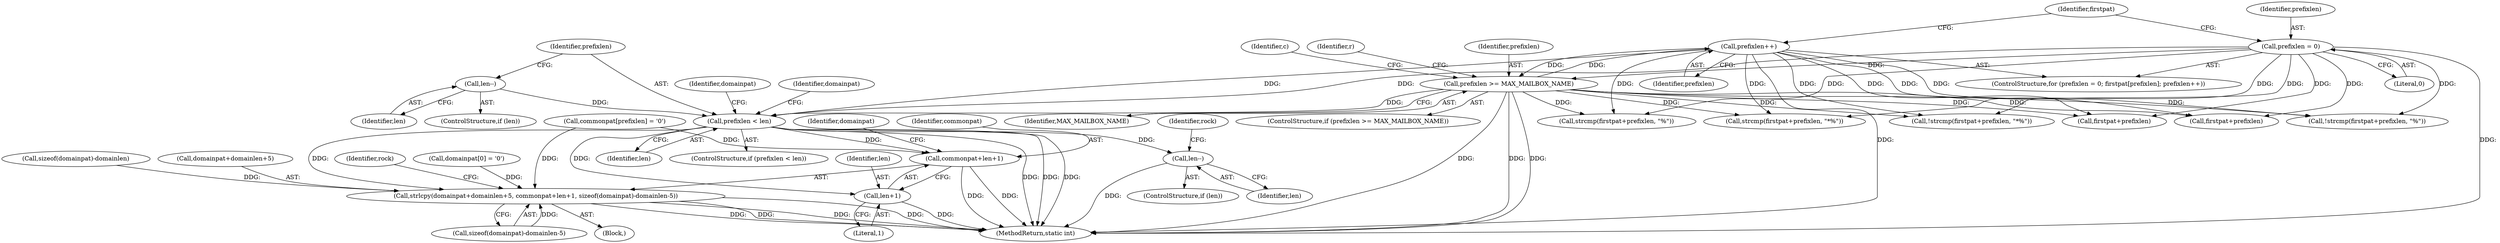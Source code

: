 digraph "1_cyrus-imapd_6bd33275368edfa71ae117de895488584678ac79@del" {
"1000626" [label="(Call,prefixlen < len)"];
"1000335" [label="(Call,prefixlen++)"];
"1000339" [label="(Call,prefixlen >= MAX_MAILBOX_NAME)"];
"1000329" [label="(Call,prefixlen = 0)"];
"1000622" [label="(Call,len--)"];
"1000650" [label="(Call,strlcpy(domainpat+domainlen+5, commonpat+len+1, sizeof(domainpat)-domainlen-5))"];
"1000656" [label="(Call,commonpat+len+1)"];
"1000658" [label="(Call,len+1)"];
"1000704" [label="(Call,len--)"];
"1000340" [label="(Identifier,prefixlen)"];
"1000336" [label="(Identifier,prefixlen)"];
"1000661" [label="(Call,sizeof(domainpat)-domainlen-5)"];
"1000429" [label="(Call,strcmp(firstpat+prefixlen, \"*%\"))"];
"1000330" [label="(Identifier,prefixlen)"];
"1000657" [label="(Identifier,commonpat)"];
"1000659" [label="(Identifier,len)"];
"1000430" [label="(Call,firstpat+prefixlen)"];
"1000349" [label="(Identifier,c)"];
"1000626" [label="(Call,prefixlen < len)"];
"1000622" [label="(Call,len--)"];
"1000341" [label="(Identifier,MAX_MAILBOX_NAME)"];
"1000640" [label="(Block,)"];
"1000656" [label="(Call,commonpat+len+1)"];
"1000331" [label="(Literal,0)"];
"1000403" [label="(Call,commonpat[prefixlen] = '\0')"];
"1000623" [label="(Identifier,len)"];
"1000417" [label="(Call,strcmp(firstpat+prefixlen, \"%\"))"];
"1000709" [label="(Identifier,rock)"];
"1000620" [label="(ControlStructure,if (len))"];
"1000338" [label="(ControlStructure,if (prefixlen >= MAX_MAILBOX_NAME))"];
"1000339" [label="(Call,prefixlen >= MAX_MAILBOX_NAME)"];
"1000632" [label="(Identifier,domainpat)"];
"1000772" [label="(MethodReturn,static int)"];
"1000328" [label="(ControlStructure,for (prefixlen = 0; firstpat[prefixlen]; prefixlen++))"];
"1000333" [label="(Identifier,firstpat)"];
"1000428" [label="(Call,!strcmp(firstpat+prefixlen, \"*%\"))"];
"1000335" [label="(Call,prefixlen++)"];
"1000329" [label="(Call,prefixlen = 0)"];
"1000625" [label="(ControlStructure,if (prefixlen < len))"];
"1000236" [label="(Call,domainpat[0] = '\0')"];
"1000628" [label="(Identifier,len)"];
"1000663" [label="(Identifier,domainpat)"];
"1000702" [label="(ControlStructure,if (len))"];
"1000646" [label="(Call,sizeof(domainpat)-domainlen)"];
"1000658" [label="(Call,len+1)"];
"1000705" [label="(Identifier,len)"];
"1000650" [label="(Call,strlcpy(domainpat+domainlen+5, commonpat+len+1, sizeof(domainpat)-domainlen-5))"];
"1000418" [label="(Call,firstpat+prefixlen)"];
"1000344" [label="(Identifier,r)"];
"1000416" [label="(Call,!strcmp(firstpat+prefixlen, \"%\"))"];
"1000651" [label="(Call,domainpat+domainlen+5)"];
"1000704" [label="(Call,len--)"];
"1000643" [label="(Identifier,domainpat)"];
"1000627" [label="(Identifier,prefixlen)"];
"1000669" [label="(Identifier,rock)"];
"1000660" [label="(Literal,1)"];
"1000626" -> "1000625"  [label="AST: "];
"1000626" -> "1000628"  [label="CFG: "];
"1000627" -> "1000626"  [label="AST: "];
"1000628" -> "1000626"  [label="AST: "];
"1000632" -> "1000626"  [label="CFG: "];
"1000643" -> "1000626"  [label="CFG: "];
"1000626" -> "1000772"  [label="DDG: "];
"1000626" -> "1000772"  [label="DDG: "];
"1000626" -> "1000772"  [label="DDG: "];
"1000335" -> "1000626"  [label="DDG: "];
"1000329" -> "1000626"  [label="DDG: "];
"1000339" -> "1000626"  [label="DDG: "];
"1000622" -> "1000626"  [label="DDG: "];
"1000626" -> "1000650"  [label="DDG: "];
"1000626" -> "1000656"  [label="DDG: "];
"1000626" -> "1000658"  [label="DDG: "];
"1000626" -> "1000704"  [label="DDG: "];
"1000335" -> "1000328"  [label="AST: "];
"1000335" -> "1000336"  [label="CFG: "];
"1000336" -> "1000335"  [label="AST: "];
"1000333" -> "1000335"  [label="CFG: "];
"1000335" -> "1000772"  [label="DDG: "];
"1000339" -> "1000335"  [label="DDG: "];
"1000335" -> "1000339"  [label="DDG: "];
"1000335" -> "1000416"  [label="DDG: "];
"1000335" -> "1000417"  [label="DDG: "];
"1000335" -> "1000418"  [label="DDG: "];
"1000335" -> "1000428"  [label="DDG: "];
"1000335" -> "1000429"  [label="DDG: "];
"1000335" -> "1000430"  [label="DDG: "];
"1000339" -> "1000338"  [label="AST: "];
"1000339" -> "1000341"  [label="CFG: "];
"1000340" -> "1000339"  [label="AST: "];
"1000341" -> "1000339"  [label="AST: "];
"1000344" -> "1000339"  [label="CFG: "];
"1000349" -> "1000339"  [label="CFG: "];
"1000339" -> "1000772"  [label="DDG: "];
"1000339" -> "1000772"  [label="DDG: "];
"1000339" -> "1000772"  [label="DDG: "];
"1000329" -> "1000339"  [label="DDG: "];
"1000339" -> "1000416"  [label="DDG: "];
"1000339" -> "1000417"  [label="DDG: "];
"1000339" -> "1000418"  [label="DDG: "];
"1000339" -> "1000428"  [label="DDG: "];
"1000339" -> "1000429"  [label="DDG: "];
"1000339" -> "1000430"  [label="DDG: "];
"1000329" -> "1000328"  [label="AST: "];
"1000329" -> "1000331"  [label="CFG: "];
"1000330" -> "1000329"  [label="AST: "];
"1000331" -> "1000329"  [label="AST: "];
"1000333" -> "1000329"  [label="CFG: "];
"1000329" -> "1000772"  [label="DDG: "];
"1000329" -> "1000416"  [label="DDG: "];
"1000329" -> "1000417"  [label="DDG: "];
"1000329" -> "1000418"  [label="DDG: "];
"1000329" -> "1000428"  [label="DDG: "];
"1000329" -> "1000429"  [label="DDG: "];
"1000329" -> "1000430"  [label="DDG: "];
"1000622" -> "1000620"  [label="AST: "];
"1000622" -> "1000623"  [label="CFG: "];
"1000623" -> "1000622"  [label="AST: "];
"1000627" -> "1000622"  [label="CFG: "];
"1000650" -> "1000640"  [label="AST: "];
"1000650" -> "1000661"  [label="CFG: "];
"1000651" -> "1000650"  [label="AST: "];
"1000656" -> "1000650"  [label="AST: "];
"1000661" -> "1000650"  [label="AST: "];
"1000669" -> "1000650"  [label="CFG: "];
"1000650" -> "1000772"  [label="DDG: "];
"1000650" -> "1000772"  [label="DDG: "];
"1000650" -> "1000772"  [label="DDG: "];
"1000650" -> "1000772"  [label="DDG: "];
"1000236" -> "1000650"  [label="DDG: "];
"1000646" -> "1000650"  [label="DDG: "];
"1000403" -> "1000650"  [label="DDG: "];
"1000661" -> "1000650"  [label="DDG: "];
"1000656" -> "1000658"  [label="CFG: "];
"1000657" -> "1000656"  [label="AST: "];
"1000658" -> "1000656"  [label="AST: "];
"1000663" -> "1000656"  [label="CFG: "];
"1000656" -> "1000772"  [label="DDG: "];
"1000656" -> "1000772"  [label="DDG: "];
"1000403" -> "1000656"  [label="DDG: "];
"1000658" -> "1000660"  [label="CFG: "];
"1000659" -> "1000658"  [label="AST: "];
"1000660" -> "1000658"  [label="AST: "];
"1000658" -> "1000772"  [label="DDG: "];
"1000704" -> "1000702"  [label="AST: "];
"1000704" -> "1000705"  [label="CFG: "];
"1000705" -> "1000704"  [label="AST: "];
"1000709" -> "1000704"  [label="CFG: "];
"1000704" -> "1000772"  [label="DDG: "];
}
